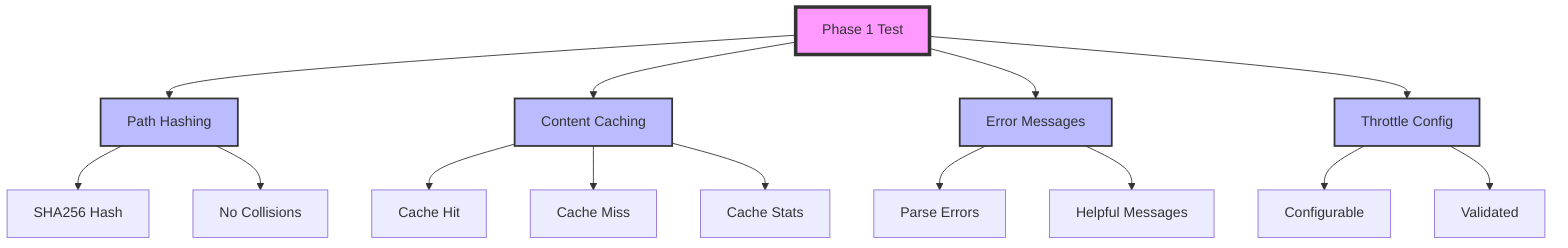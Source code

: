 graph TD
    A[Phase 1 Test] --> B[Path Hashing]
    A --> C[Content Caching]
    A --> D[Error Messages]
    A --> E[Throttle Config]
    
    B --> B1[SHA256 Hash]
    B --> B2[No Collisions]
    
    C --> C1[Cache Hit]
    C --> C2[Cache Miss]
    C --> C3[Cache Stats]
    
    D --> D1[Parse Errors]
    D --> D2[Helpful Messages]
    
    E --> E1[Configurable]
    E --> E2[Validated]

    style A fill:#f9f,stroke:#333,stroke-width:4px
    style B fill:#bbf,stroke:#333,stroke-width:2px
    style C fill:#bbf,stroke:#333,stroke-width:2px
    style D fill:#bbf,stroke:#333,stroke-width:2px
    style E fill:#bbf,stroke:#333,stroke-width:2px